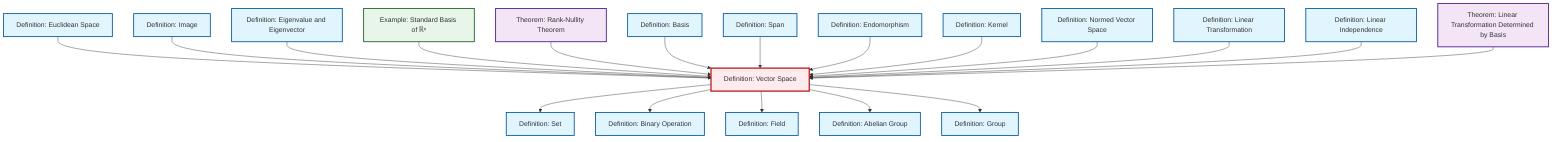graph TD
    classDef definition fill:#e1f5fe,stroke:#01579b,stroke-width:2px
    classDef theorem fill:#f3e5f5,stroke:#4a148c,stroke-width:2px
    classDef axiom fill:#fff3e0,stroke:#e65100,stroke-width:2px
    classDef example fill:#e8f5e9,stroke:#1b5e20,stroke-width:2px
    classDef current fill:#ffebee,stroke:#b71c1c,stroke-width:3px
    thm-rank-nullity["Theorem: Rank-Nullity Theorem"]:::theorem
    ex-standard-basis-rn["Example: Standard Basis of ℝⁿ"]:::example
    def-group["Definition: Group"]:::definition
    def-binary-operation["Definition: Binary Operation"]:::definition
    def-basis["Definition: Basis"]:::definition
    thm-linear-transformation-basis["Theorem: Linear Transformation Determined by Basis"]:::theorem
    def-vector-space["Definition: Vector Space"]:::definition
    def-image["Definition: Image"]:::definition
    def-normed-vector-space["Definition: Normed Vector Space"]:::definition
    def-euclidean-space["Definition: Euclidean Space"]:::definition
    def-field["Definition: Field"]:::definition
    def-eigenvalue-eigenvector["Definition: Eigenvalue and Eigenvector"]:::definition
    def-kernel["Definition: Kernel"]:::definition
    def-abelian-group["Definition: Abelian Group"]:::definition
    def-linear-independence["Definition: Linear Independence"]:::definition
    def-endomorphism["Definition: Endomorphism"]:::definition
    def-linear-transformation["Definition: Linear Transformation"]:::definition
    def-set["Definition: Set"]:::definition
    def-span["Definition: Span"]:::definition
    def-euclidean-space --> def-vector-space
    def-image --> def-vector-space
    def-eigenvalue-eigenvector --> def-vector-space
    def-vector-space --> def-set
    ex-standard-basis-rn --> def-vector-space
    thm-rank-nullity --> def-vector-space
    def-basis --> def-vector-space
    def-vector-space --> def-binary-operation
    def-span --> def-vector-space
    def-endomorphism --> def-vector-space
    def-kernel --> def-vector-space
    def-normed-vector-space --> def-vector-space
    def-linear-transformation --> def-vector-space
    def-vector-space --> def-field
    def-linear-independence --> def-vector-space
    def-vector-space --> def-abelian-group
    def-vector-space --> def-group
    thm-linear-transformation-basis --> def-vector-space
    class def-vector-space current